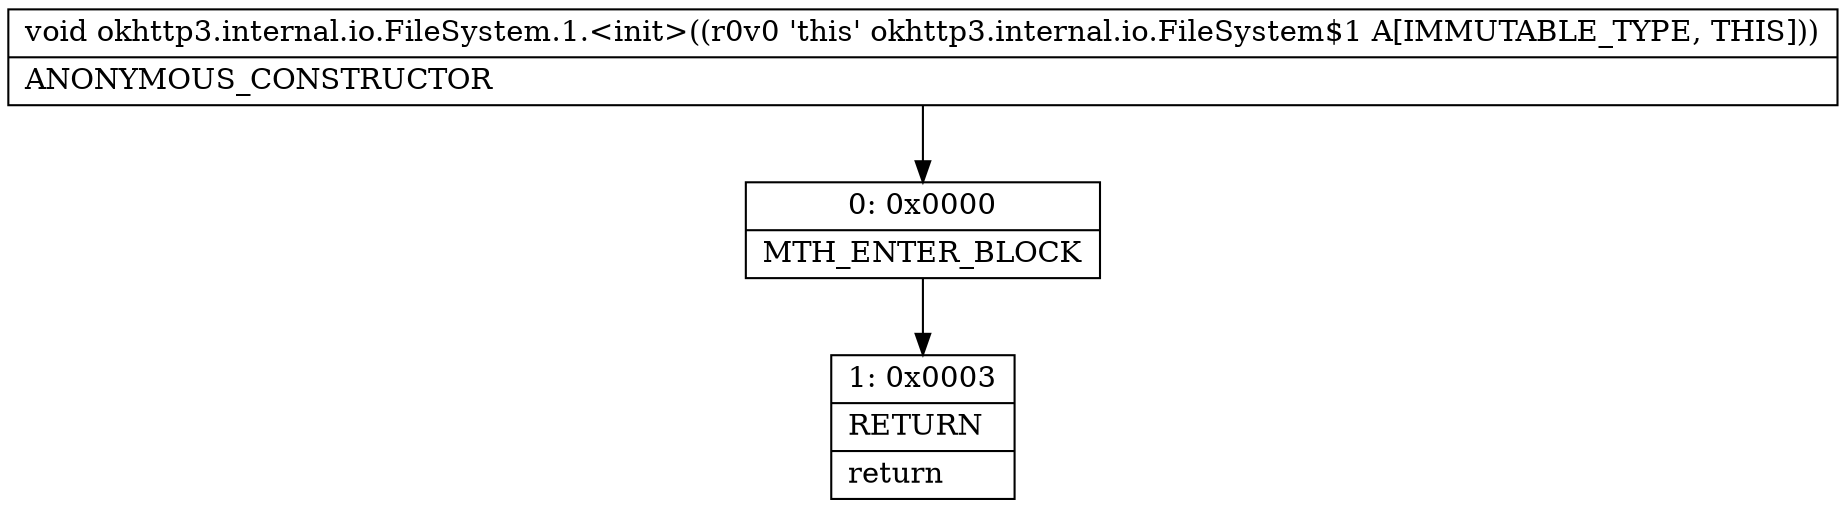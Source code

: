 digraph "CFG forokhttp3.internal.io.FileSystem.1.\<init\>()V" {
Node_0 [shape=record,label="{0\:\ 0x0000|MTH_ENTER_BLOCK\l}"];
Node_1 [shape=record,label="{1\:\ 0x0003|RETURN\l|return\l}"];
MethodNode[shape=record,label="{void okhttp3.internal.io.FileSystem.1.\<init\>((r0v0 'this' okhttp3.internal.io.FileSystem$1 A[IMMUTABLE_TYPE, THIS]))  | ANONYMOUS_CONSTRUCTOR\l}"];
MethodNode -> Node_0;
Node_0 -> Node_1;
}

